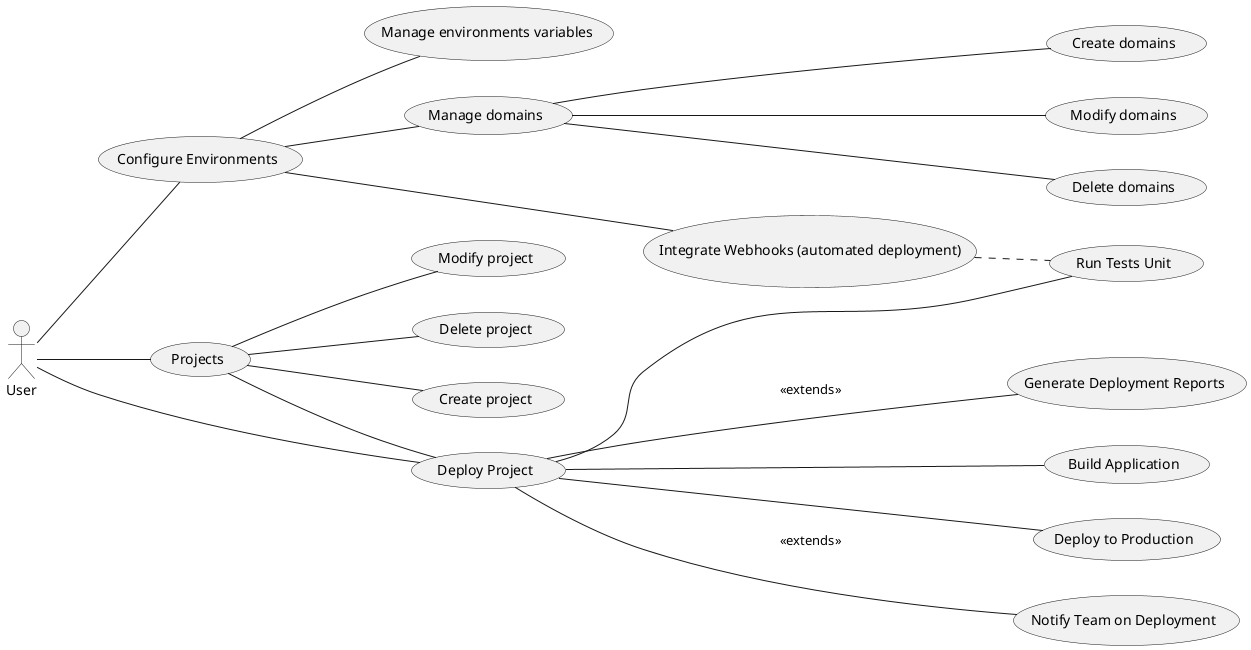 @startuml "Deployment app"

left to right direction

actor "User" as User

usecase "Deploy Project" as Deploy
usecase "Projects" as Projects

usecase "Configure Environments" as Configuration

usecase "Run Tests Unit" as TestsUnit
usecase "Build Application" as BuildApplication
usecase "Deploy to Production" as DeployProduction

usecase "Create project" as CreateProject
usecase "Modify project" as ModifyProject
usecase "Delete project" as DeleteProject

usecase "Create domains" as CreateDomain
usecase "Modify domains" as ModifyDomain
usecase "Delete domains" as DeleteDomain

usecase "Manage environments variables" as ManageEnvVariables
usecase "Manage domains" as ManageDomains
usecase "Integrate Webhooks (automated deployment)" as IntegrateWebHooks
usecase "Notify Team on Deployment" as NotifyTeam
usecase "Generate Deployment Reports" as DeploymentReports

User -- Deploy
User -- Configuration
User -- Projects

Projects -- Deploy

Projects -- CreateProject
Projects -- ModifyProject
Projects -- DeleteProject

Configuration -- ManageEnvVariables
Configuration -- ManageDomains
Configuration -- IntegrateWebHooks

ManageDomains -- CreateDomain
ManageDomains -- ModifyDomain
ManageDomains -- DeleteDomain

IntegrateWebHooks . TestsUnit

Deploy -- TestsUnit
Deploy -- BuildApplication
Deploy -- DeployProduction

Deploy -- DeploymentReports : <<extends>>
Deploy -- NotifyTeam : <<extends>>

@enduml
